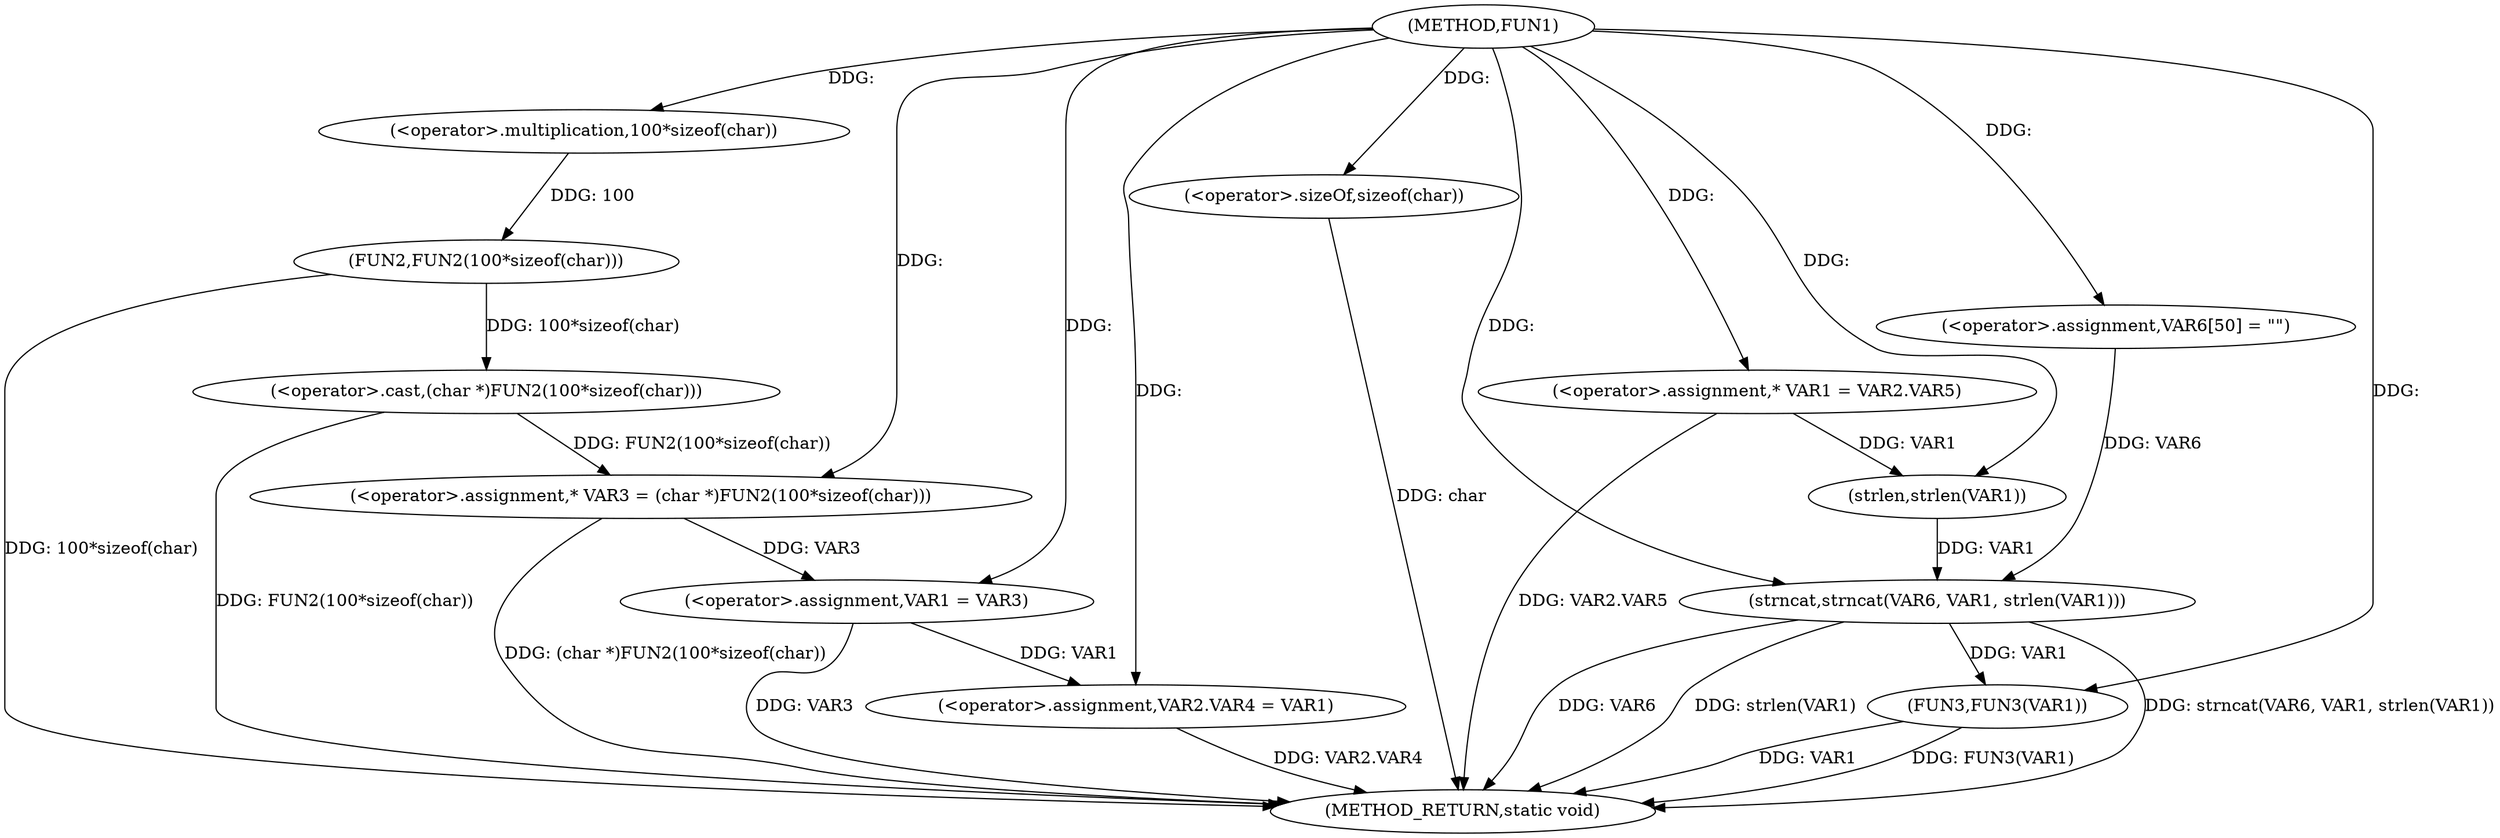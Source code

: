digraph FUN1 {  
"1000100" [label = "(METHOD,FUN1)" ]
"1000141" [label = "(METHOD_RETURN,static void)" ]
"1000105" [label = "(<operator>.assignment,* VAR3 = (char *)FUN2(100*sizeof(char)))" ]
"1000107" [label = "(<operator>.cast,(char *)FUN2(100*sizeof(char)))" ]
"1000109" [label = "(FUN2,FUN2(100*sizeof(char)))" ]
"1000110" [label = "(<operator>.multiplication,100*sizeof(char))" ]
"1000112" [label = "(<operator>.sizeOf,sizeof(char))" ]
"1000114" [label = "(<operator>.assignment,VAR1 = VAR3)" ]
"1000117" [label = "(<operator>.assignment,VAR2.VAR4 = VAR1)" ]
"1000124" [label = "(<operator>.assignment,* VAR1 = VAR2.VAR5)" ]
"1000131" [label = "(<operator>.assignment,VAR6[50] = \"\")" ]
"1000134" [label = "(strncat,strncat(VAR6, VAR1, strlen(VAR1)))" ]
"1000137" [label = "(strlen,strlen(VAR1))" ]
"1000139" [label = "(FUN3,FUN3(VAR1))" ]
  "1000124" -> "1000141"  [ label = "DDG: VAR2.VAR5"] 
  "1000105" -> "1000141"  [ label = "DDG: (char *)FUN2(100*sizeof(char))"] 
  "1000139" -> "1000141"  [ label = "DDG: FUN3(VAR1)"] 
  "1000139" -> "1000141"  [ label = "DDG: VAR1"] 
  "1000134" -> "1000141"  [ label = "DDG: strncat(VAR6, VAR1, strlen(VAR1))"] 
  "1000117" -> "1000141"  [ label = "DDG: VAR2.VAR4"] 
  "1000114" -> "1000141"  [ label = "DDG: VAR3"] 
  "1000134" -> "1000141"  [ label = "DDG: VAR6"] 
  "1000112" -> "1000141"  [ label = "DDG: char"] 
  "1000109" -> "1000141"  [ label = "DDG: 100*sizeof(char)"] 
  "1000134" -> "1000141"  [ label = "DDG: strlen(VAR1)"] 
  "1000107" -> "1000141"  [ label = "DDG: FUN2(100*sizeof(char))"] 
  "1000107" -> "1000105"  [ label = "DDG: FUN2(100*sizeof(char))"] 
  "1000100" -> "1000105"  [ label = "DDG: "] 
  "1000109" -> "1000107"  [ label = "DDG: 100*sizeof(char)"] 
  "1000110" -> "1000109"  [ label = "DDG: 100"] 
  "1000100" -> "1000110"  [ label = "DDG: "] 
  "1000100" -> "1000112"  [ label = "DDG: "] 
  "1000105" -> "1000114"  [ label = "DDG: VAR3"] 
  "1000100" -> "1000114"  [ label = "DDG: "] 
  "1000114" -> "1000117"  [ label = "DDG: VAR1"] 
  "1000100" -> "1000117"  [ label = "DDG: "] 
  "1000100" -> "1000124"  [ label = "DDG: "] 
  "1000100" -> "1000131"  [ label = "DDG: "] 
  "1000131" -> "1000134"  [ label = "DDG: VAR6"] 
  "1000100" -> "1000134"  [ label = "DDG: "] 
  "1000137" -> "1000134"  [ label = "DDG: VAR1"] 
  "1000124" -> "1000137"  [ label = "DDG: VAR1"] 
  "1000100" -> "1000137"  [ label = "DDG: "] 
  "1000134" -> "1000139"  [ label = "DDG: VAR1"] 
  "1000100" -> "1000139"  [ label = "DDG: "] 
}

